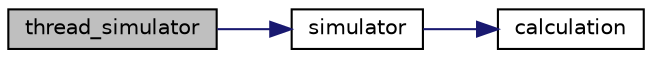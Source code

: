 digraph "thread_simulator"
{
 // INTERACTIVE_SVG=YES
  edge [fontname="Helvetica",fontsize="10",labelfontname="Helvetica",labelfontsize="10"];
  node [fontname="Helvetica",fontsize="10",shape=record];
  rankdir="LR";
  Node17 [label="thread_simulator",height=0.2,width=0.4,color="black", fillcolor="grey75", style="filled", fontcolor="black"];
  Node17 -> Node18 [color="midnightblue",fontsize="10",style="solid",fontname="Helvetica"];
  Node18 [label="simulator",height=0.2,width=0.4,color="black", fillcolor="white", style="filled",URL="$battery_8c.html#acc913dc7e90da885a9f534dde14ccba4"];
  Node18 -> Node19 [color="midnightblue",fontsize="10",style="solid",fontname="Helvetica"];
  Node19 [label="calculation",height=0.2,width=0.4,color="black", fillcolor="white", style="filled",URL="$cell_8c.html#a9db40f7242113f57c7a8a02699d26cd8"];
}
